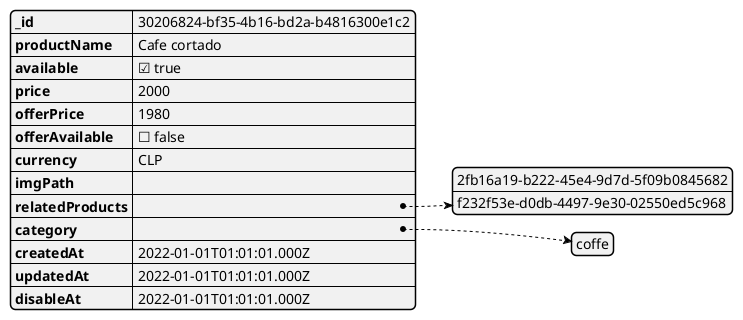 @startjson
{
    "_id": "30206824-bf35-4b16-bd2a-b4816300e1c2",
    "productName": "Cafe cortado",
    "available": true,
    "price": 2000,
    "offerPrice": 1980,
    "offerAvailable": false,
    "currency": "CLP",
    "imgPath": "",
    "relatedProducts": ["2fb16a19-b222-45e4-9d7d-5f09b0845682", "f232f53e-d0db-4497-9e30-02550ed5c968"],
    "category": ["coffe"],
    "createdAt": "2022-01-01T01:01:01.000Z",
    "updatedAt": "2022-01-01T01:01:01.000Z",
    "disableAt": "2022-01-01T01:01:01.000Z"
}
@endjson

